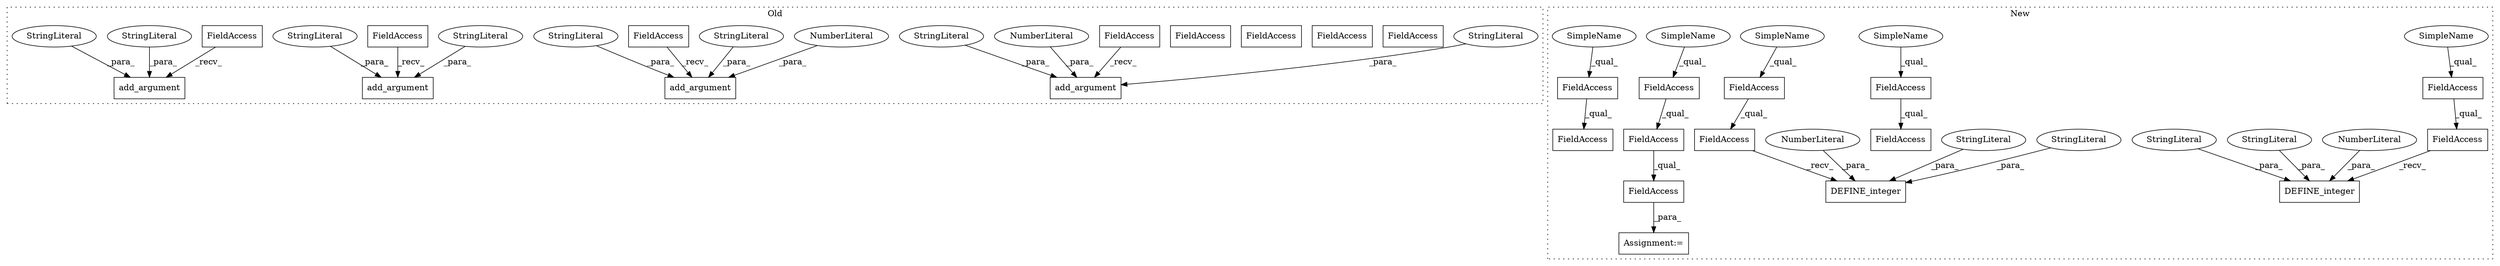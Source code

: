 digraph G {
subgraph cluster0 {
1 [label="add_argument" a="32" s="389,455" l="13,1" shape="box"];
3 [label="NumberLiteral" a="34" s="420" l="5" shape="ellipse"];
5 [label="add_argument" a="32" s="673,753" l="13,1" shape="box"];
6 [label="FieldAccess" a="22" s="382" l="6" shape="box"];
7 [label="add_argument" a="32" s="519,580" l="13,1" shape="box"];
8 [label="FieldAccess" a="22" s="666" l="6" shape="box"];
9 [label="FieldAccess" a="22" s="587" l="6" shape="box"];
10 [label="FieldAccess" a="22" s="512" l="6" shape="box"];
16 [label="StringLiteral" a="45" s="686" l="17" shape="ellipse"];
18 [label="StringLiteral" a="45" s="402" l="17" shape="ellipse"];
19 [label="StringLiteral" a="45" s="711" l="42" shape="ellipse"];
20 [label="StringLiteral" a="45" s="432" l="23" shape="ellipse"];
21 [label="StringLiteral" a="45" s="532" l="14" shape="ellipse"];
22 [label="StringLiteral" a="45" s="555" l="25" shape="ellipse"];
29 [label="add_argument" a="32" s="594,659" l="13,1" shape="box"];
32 [label="StringLiteral" a="45" s="628" l="31" shape="ellipse"];
33 [label="StringLiteral" a="45" s="607" l="13" shape="ellipse"];
37 [label="NumberLiteral" a="34" s="704" l="2" shape="ellipse"];
39 [label="FieldAccess" a="22" s="666" l="6" shape="box"];
40 [label="FieldAccess" a="22" s="382" l="6" shape="box"];
41 [label="FieldAccess" a="22" s="512" l="6" shape="box"];
42 [label="FieldAccess" a="22" s="587" l="6" shape="box"];
label = "Old";
style="dotted";
}
subgraph cluster1 {
2 [label="DEFINE_integer" a="32" s="489,521" l="15,1" shape="box"];
4 [label="NumberLiteral" a="34" s="511" l="3" shape="ellipse"];
11 [label="FieldAccess" a="22" s="468" l="20" shape="box"];
12 [label="FieldAccess" a="22" s="468" l="14" shape="box"];
13 [label="FieldAccess" a="22" s="613" l="14" shape="box"];
14 [label="FieldAccess" a="22" s="613" l="20" shape="box"];
15 [label="StringLiteral" a="45" s="504" l="6" shape="ellipse"];
17 [label="StringLiteral" a="45" s="515" l="6" shape="ellipse"];
23 [label="FieldAccess" a="22" s="912" l="14" shape="box"];
24 [label="FieldAccess" a="22" s="702" l="14" shape="box"];
25 [label="FieldAccess" a="22" s="912" l="20" shape="box"];
26 [label="FieldAccess" a="22" s="702" l="20" shape="box"];
27 [label="FieldAccess" a="22" s="912" l="26" shape="box"];
28 [label="Assignment:=" a="7" s="911" l="1" shape="box"];
30 [label="DEFINE_integer" a="32" s="723,799" l="15,1" shape="box"];
31 [label="StringLiteral" a="45" s="738" l="15" shape="ellipse"];
34 [label="StringLiteral" a="45" s="757" l="42" shape="ellipse"];
35 [label="FieldAccess" a="22" s="806" l="14" shape="box"];
36 [label="FieldAccess" a="22" s="806" l="20" shape="box"];
38 [label="NumberLiteral" a="34" s="754" l="2" shape="ellipse"];
43 [label="SimpleName" a="42" s="613" l="10" shape="ellipse"];
44 [label="SimpleName" a="42" s="468" l="10" shape="ellipse"];
45 [label="SimpleName" a="42" s="912" l="10" shape="ellipse"];
46 [label="SimpleName" a="42" s="702" l="10" shape="ellipse"];
47 [label="SimpleName" a="42" s="806" l="10" shape="ellipse"];
label = "New";
style="dotted";
}
3 -> 1 [label="_para_"];
4 -> 2 [label="_para_"];
11 -> 2 [label="_recv_"];
12 -> 11 [label="_qual_"];
13 -> 14 [label="_qual_"];
15 -> 2 [label="_para_"];
16 -> 5 [label="_para_"];
17 -> 2 [label="_para_"];
18 -> 1 [label="_para_"];
19 -> 5 [label="_para_"];
20 -> 1 [label="_para_"];
21 -> 7 [label="_para_"];
22 -> 7 [label="_para_"];
23 -> 25 [label="_qual_"];
24 -> 26 [label="_qual_"];
25 -> 27 [label="_qual_"];
26 -> 30 [label="_recv_"];
27 -> 28 [label="_para_"];
31 -> 30 [label="_para_"];
32 -> 29 [label="_para_"];
33 -> 29 [label="_para_"];
34 -> 30 [label="_para_"];
35 -> 36 [label="_qual_"];
37 -> 5 [label="_para_"];
38 -> 30 [label="_para_"];
39 -> 5 [label="_recv_"];
40 -> 1 [label="_recv_"];
41 -> 7 [label="_recv_"];
42 -> 29 [label="_recv_"];
43 -> 13 [label="_qual_"];
44 -> 12 [label="_qual_"];
45 -> 23 [label="_qual_"];
46 -> 24 [label="_qual_"];
47 -> 35 [label="_qual_"];
}